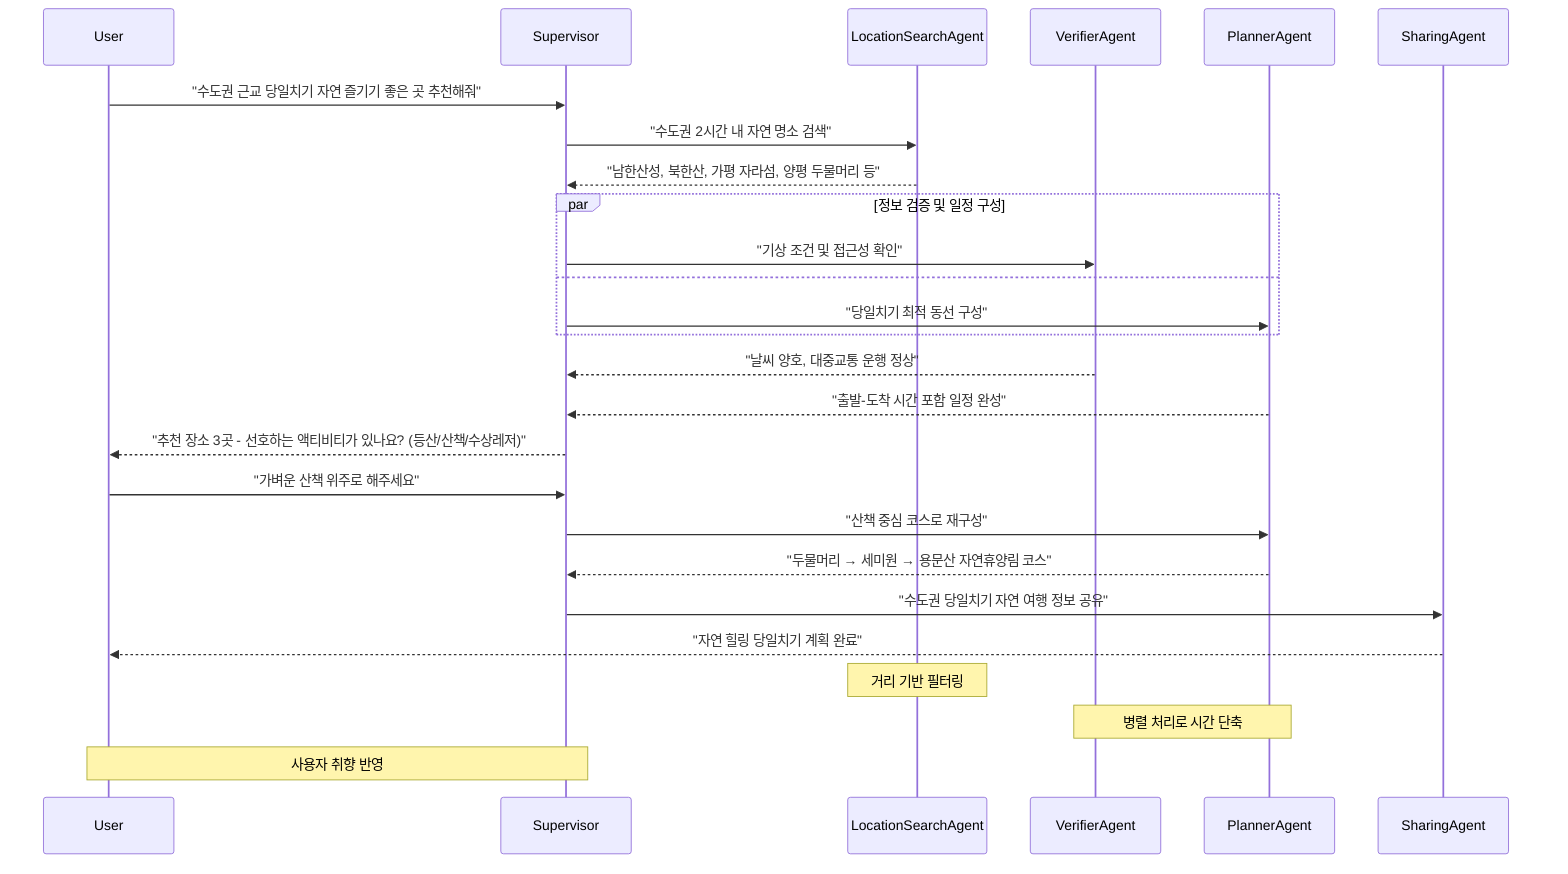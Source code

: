 %% 05_capital_nature: 수도권 근교 당일치기 자연 즐기기 좋은 곳 추천해줘
sequenceDiagram
    participant User
    participant Supervisor
    participant LocationSearchAgent
    participant VerifierAgent
    participant PlannerAgent
    participant SharingAgent
    
    User->>Supervisor: "수도권 근교 당일치기 자연 즐기기 좋은 곳 추천해줘"
    Supervisor->>LocationSearchAgent: "수도권 2시간 내 자연 명소 검색"
    LocationSearchAgent-->>Supervisor: "남한산성, 북한산, 가평 자라섬, 양평 두물머리 등"
    
    par 정보 검증 및 일정 구성
        Supervisor->>VerifierAgent: "기상 조건 및 접근성 확인"
    and
        Supervisor->>PlannerAgent: "당일치기 최적 동선 구성"
    end
    
    VerifierAgent-->>Supervisor: "날씨 양호, 대중교통 운행 정상"
    PlannerAgent-->>Supervisor: "출발-도착 시간 포함 일정 완성"
    
    Supervisor-->>User: "추천 장소 3곳 - 선호하는 액티비티가 있나요? (등산/산책/수상레저)"
    User->>Supervisor: "가벼운 산책 위주로 해주세요"
    
    Supervisor->>PlannerAgent: "산책 중심 코스로 재구성"
    PlannerAgent-->>Supervisor: "두물머리 → 세미원 → 용문산 자연휴양림 코스"
    
    Supervisor->>SharingAgent: "수도권 당일치기 자연 여행 정보 공유"
    SharingAgent-->>User: "자연 힐링 당일치기 계획 완료"
    
    Note over LocationSearchAgent: 거리 기반 필터링
    Note over VerifierAgent,PlannerAgent: 병렬 처리로 시간 단축
    Note over Supervisor,User: 사용자 취향 반영